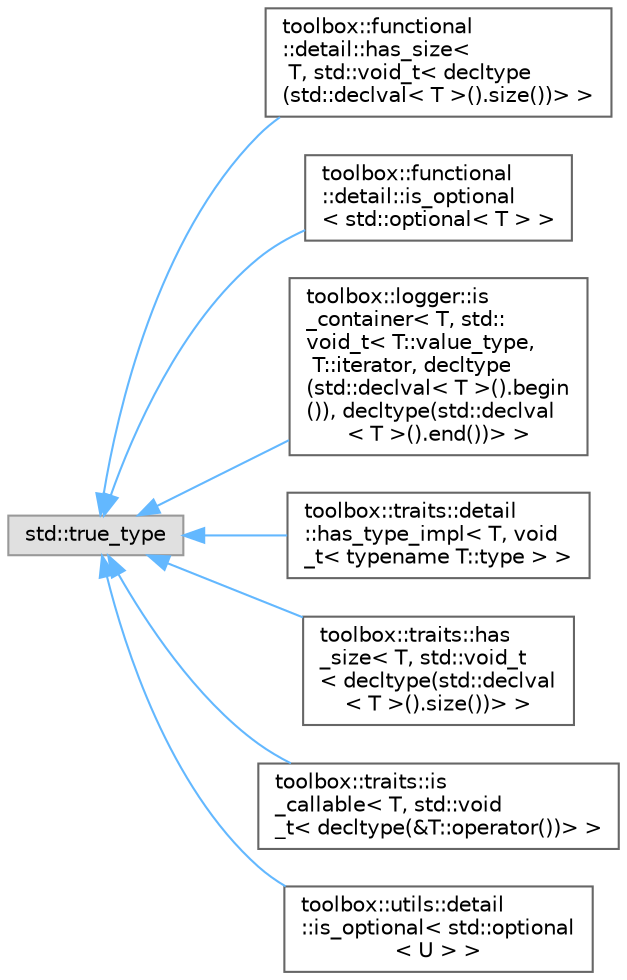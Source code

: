 digraph "Graphical Class Hierarchy"
{
 // LATEX_PDF_SIZE
  bgcolor="transparent";
  edge [fontname=Helvetica,fontsize=10,labelfontname=Helvetica,labelfontsize=10];
  node [fontname=Helvetica,fontsize=10,shape=box,height=0.2,width=0.4];
  rankdir="LR";
  Node0 [id="Node000000",label="std::true_type",height=0.2,width=0.4,color="grey60", fillcolor="#E0E0E0", style="filled",tooltip=" "];
  Node0 -> Node1 [id="edge25_Node000000_Node000001",dir="back",color="steelblue1",style="solid",tooltip=" "];
  Node1 [id="Node000001",label="toolbox::functional\l::detail::has_size\<\l T, std::void_t\< decltype\l(std::declval\< T \>().size())\> \>",height=0.2,width=0.4,color="grey40", fillcolor="white", style="filled",URL="$structtoolbox_1_1functional_1_1detail_1_1has__size_3_01_t_00_01std_1_1void__t_3_01decltype_07std431779fbfc2ce525a80568a6245b1d79.html",tooltip=" "];
  Node0 -> Node2 [id="edge26_Node000000_Node000002",dir="back",color="steelblue1",style="solid",tooltip=" "];
  Node2 [id="Node000002",label="toolbox::functional\l::detail::is_optional\l\< std::optional\< T \> \>",height=0.2,width=0.4,color="grey40", fillcolor="white", style="filled",URL="$structtoolbox_1_1functional_1_1detail_1_1is__optional_3_01std_1_1optional_3_01_t_01_4_01_4.html",tooltip=" "];
  Node0 -> Node3 [id="edge27_Node000000_Node000003",dir="back",color="steelblue1",style="solid",tooltip=" "];
  Node3 [id="Node000003",label="toolbox::logger::is\l_container\< T, std::\lvoid_t\< T::value_type,\l T::iterator, decltype\l(std::declval\< T \>().begin\l()), decltype(std::declval\l\< T \>().end())\> \>",height=0.2,width=0.4,color="grey40", fillcolor="white", style="filled",URL="$structtoolbox_1_1logger_1_1is__container_3_01_t_00_01std_1_1void__t_3_01_t_1_1value__type_00_01_1041f7af6953dcde600448a7d1be57a1.html",tooltip=" "];
  Node0 -> Node4 [id="edge28_Node000000_Node000004",dir="back",color="steelblue1",style="solid",tooltip=" "];
  Node4 [id="Node000004",label="toolbox::traits::detail\l::has_type_impl\< T, void\l_t\< typename T::type \> \>",height=0.2,width=0.4,color="grey40", fillcolor="white", style="filled",URL="$structtoolbox_1_1traits_1_1detail_1_1has__type__impl_3_01_t_00_01void__t_3_01typename_01_t_1_1type_01_4_01_4.html",tooltip="检查类型是否具有type成员(特化版本)/Check if type has a type member (specialization)"];
  Node0 -> Node5 [id="edge29_Node000000_Node000005",dir="back",color="steelblue1",style="solid",tooltip=" "];
  Node5 [id="Node000005",label="toolbox::traits::has\l_size\< T, std::void_t\l\< decltype(std::declval\l\< T \>().size())\> \>",height=0.2,width=0.4,color="grey40", fillcolor="white", style="filled",URL="$structtoolbox_1_1traits_1_1has__size_3_01_t_00_01std_1_1void__t_3_01decltype_07std_1_1declval_3_ae1b1d65497178907f8aa92c18c8ee7d.html",tooltip=" "];
  Node0 -> Node6 [id="edge30_Node000000_Node000006",dir="back",color="steelblue1",style="solid",tooltip=" "];
  Node6 [id="Node000006",label="toolbox::traits::is\l_callable\< T, std::void\l_t\< decltype(&T::operator())\> \>",height=0.2,width=0.4,color="grey40", fillcolor="white", style="filled",URL="$structtoolbox_1_1traits_1_1is__callable_3_01_t_00_01std_1_1void__t_3_01decltype_07_6_t_1_1operator_07_08_08_4_01_4.html",tooltip=" "];
  Node0 -> Node7 [id="edge31_Node000000_Node000007",dir="back",color="steelblue1",style="solid",tooltip=" "];
  Node7 [id="Node000007",label="toolbox::utils::detail\l::is_optional\< std::optional\l\< U \> \>",height=0.2,width=0.4,color="grey40", fillcolor="white", style="filled",URL="$structtoolbox_1_1utils_1_1detail_1_1is__optional_3_01std_1_1optional_3_01_u_01_4_01_4.html",tooltip=" "];
}
